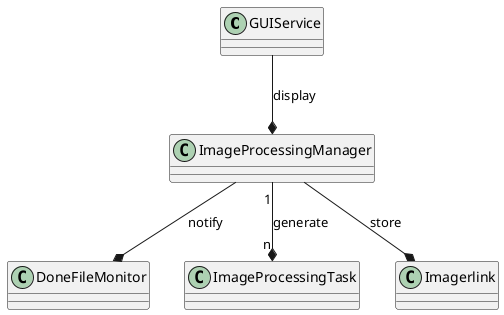 @startuml Processor Class Diagram
GUIService --* ImageProcessingManager : display
ImageProcessingManager --* DoneFileMonitor : notify
ImageProcessingManager "1"--*"n" ImageProcessingTask : generate
ImageProcessingManager --* Imagerlink : store
@enduml